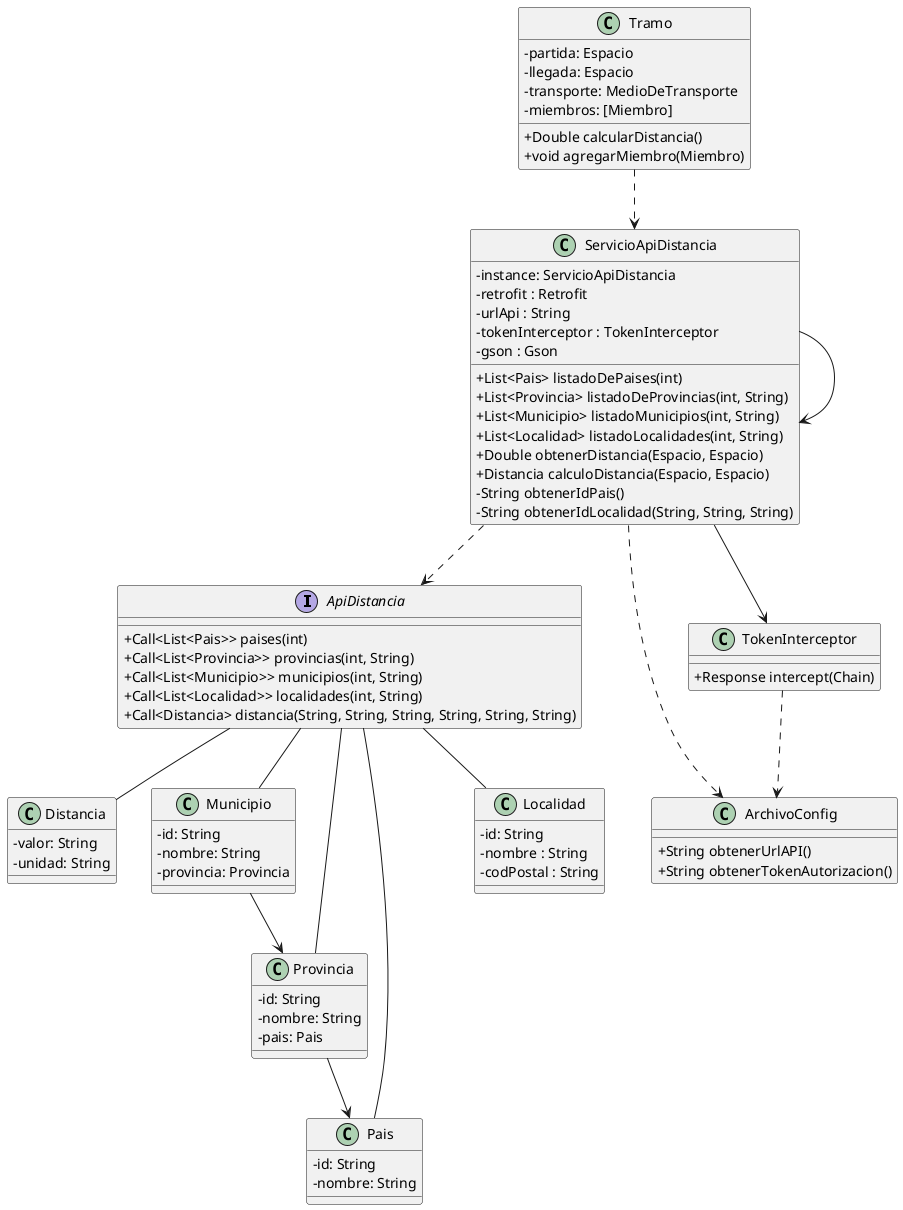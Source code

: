 @startuml
skinparam classAttributeIconSize 0

interface ApiDistancia {
+ Call<List<Pais>> paises(int)
+ Call<List<Provincia>> provincias(int, String)
+ Call<List<Municipio>> municipios(int, String)
+ Call<List<Localidad>> localidades(int, String)
+ Call<Distancia> distancia(String, String, String, String, String, String)
}

class ArchivoConfig {

+ String obtenerUrlAPI()
+ String obtenerTokenAutorizacion()
}

class Distancia {
- valor: String
- unidad: String
}

class Municipio {
- id: String
- nombre: String
- provincia: Provincia
}

class Pais {
- id: String
- nombre: String
}

class Provincia {
- id: String
- nombre: String
- pais: Pais
}

class Localidad {
- id: String
- nombre : String
- codPostal : String
}

class Tramo {
-partida: Espacio
-llegada: Espacio
-transporte: MedioDeTransporte
-miembros: [Miembro]

+Double calcularDistancia()
+void agregarMiembro(Miembro)
}

class TokenInterceptor {

+ Response intercept(Chain)
}

class ServicioApiDistancia {
- instance: ServicioApiDistancia
- retrofit : Retrofit
- urlApi : String
- tokenInterceptor : TokenInterceptor
- gson : Gson

+ List<Pais> listadoDePaises(int)
+ List<Provincia> listadoDeProvincias(int, String)
+ List<Municipio> listadoMunicipios(int, String)
+ List<Localidad> listadoLocalidades(int, String)
+ Double obtenerDistancia(Espacio, Espacio)
+ Distancia calculoDistancia(Espacio, Espacio)
- String obtenerIdPais()
- String obtenerIdLocalidad(String, String, String)
}

ApiDistancia -- Pais
ApiDistancia -- Provincia
ApiDistancia -- Localidad
ApiDistancia -- Municipio
ApiDistancia -- Distancia

ServicioApiDistancia --> ServicioApiDistancia
ServicioApiDistancia ..> ApiDistancia
ServicioApiDistancia ..> ArchivoConfig
ServicioApiDistancia --> TokenInterceptor

TokenInterceptor ..> ArchivoConfig

Provincia --> Pais

Municipio --> Provincia

Tramo ..> ServicioApiDistancia

@enduml